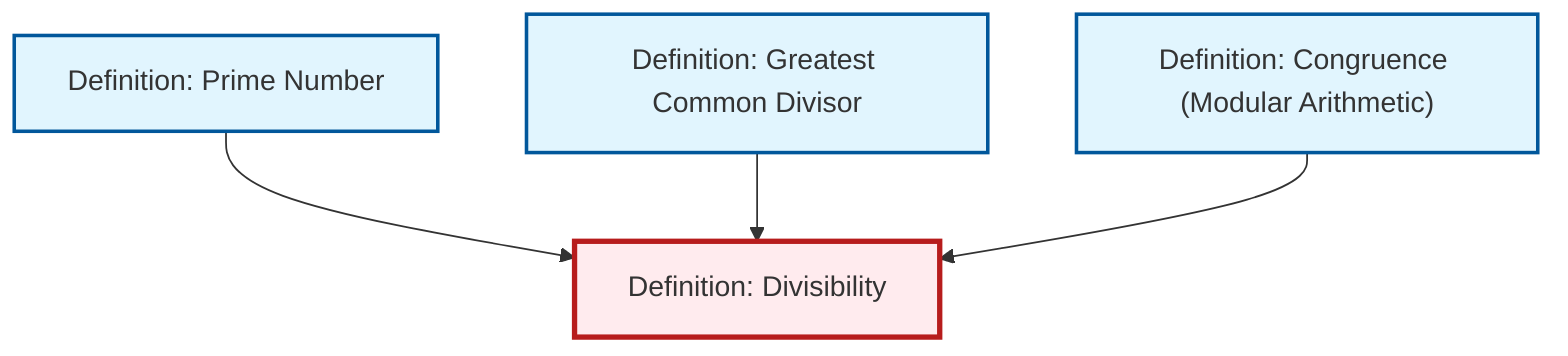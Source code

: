 graph TD
    classDef definition fill:#e1f5fe,stroke:#01579b,stroke-width:2px
    classDef theorem fill:#f3e5f5,stroke:#4a148c,stroke-width:2px
    classDef axiom fill:#fff3e0,stroke:#e65100,stroke-width:2px
    classDef example fill:#e8f5e9,stroke:#1b5e20,stroke-width:2px
    classDef current fill:#ffebee,stroke:#b71c1c,stroke-width:3px
    def-gcd["Definition: Greatest Common Divisor"]:::definition
    def-prime["Definition: Prime Number"]:::definition
    def-divisibility["Definition: Divisibility"]:::definition
    def-congruence["Definition: Congruence (Modular Arithmetic)"]:::definition
    def-prime --> def-divisibility
    def-gcd --> def-divisibility
    def-congruence --> def-divisibility
    class def-divisibility current